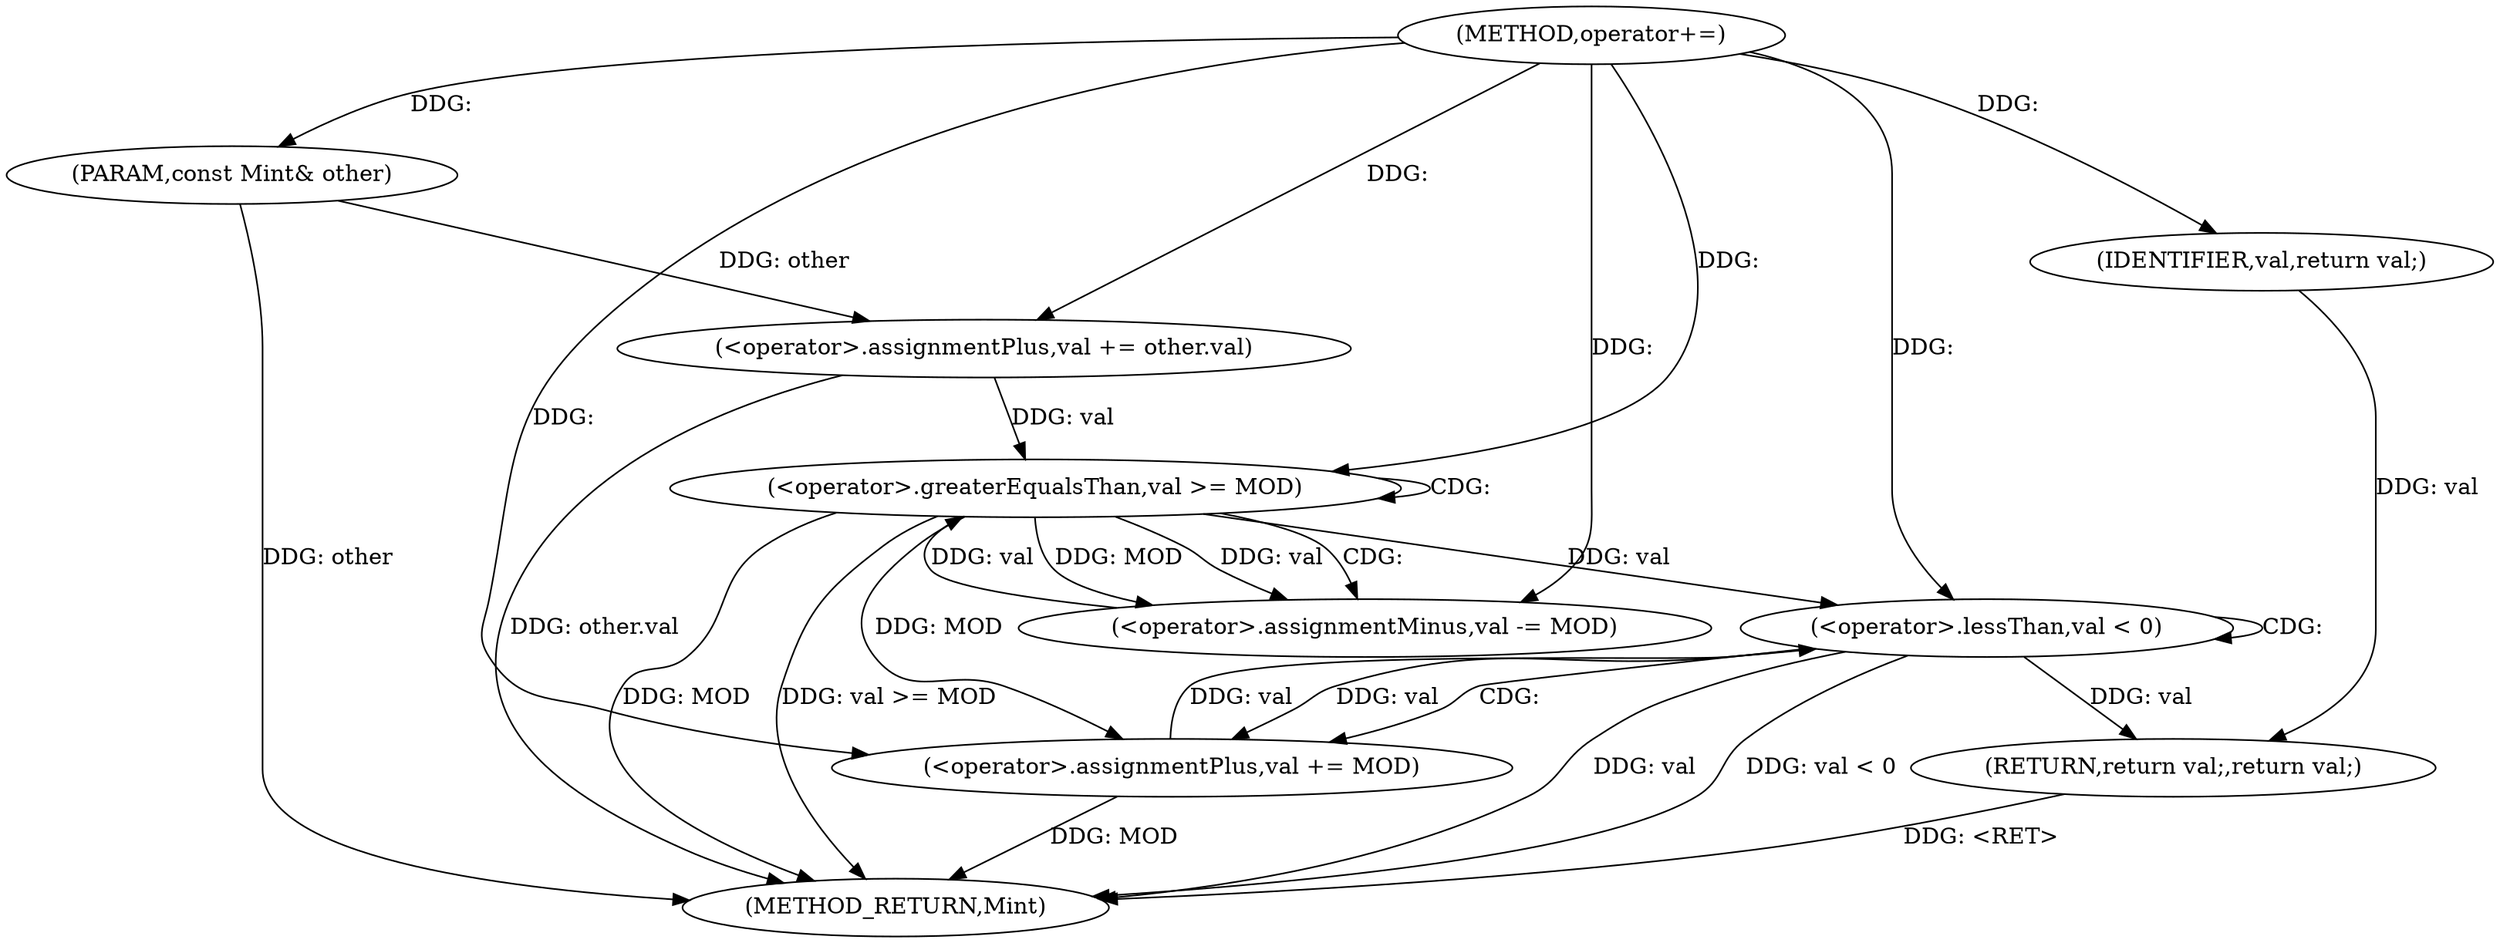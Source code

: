 digraph "operator+=" {  
"1000491" [label = "(METHOD,operator+=)" ]
"1000515" [label = "(METHOD_RETURN,Mint)" ]
"1000492" [label = "(PARAM,const Mint& other)" ]
"1000494" [label = "(<operator>.assignmentPlus,val += other.val)" ]
"1000513" [label = "(RETURN,return val;,return val;)" ]
"1000500" [label = "(<operator>.greaterEqualsThan,val >= MOD)" ]
"1000503" [label = "(<operator>.assignmentMinus,val -= MOD)" ]
"1000507" [label = "(<operator>.lessThan,val < 0)" ]
"1000510" [label = "(<operator>.assignmentPlus,val += MOD)" ]
"1000514" [label = "(IDENTIFIER,val,return val;)" ]
  "1000492" -> "1000515"  [ label = "DDG: other"] 
  "1000494" -> "1000515"  [ label = "DDG: other.val"] 
  "1000500" -> "1000515"  [ label = "DDG: MOD"] 
  "1000500" -> "1000515"  [ label = "DDG: val >= MOD"] 
  "1000507" -> "1000515"  [ label = "DDG: val"] 
  "1000507" -> "1000515"  [ label = "DDG: val < 0"] 
  "1000510" -> "1000515"  [ label = "DDG: MOD"] 
  "1000513" -> "1000515"  [ label = "DDG: <RET>"] 
  "1000491" -> "1000492"  [ label = "DDG: "] 
  "1000492" -> "1000494"  [ label = "DDG: other"] 
  "1000514" -> "1000513"  [ label = "DDG: val"] 
  "1000507" -> "1000513"  [ label = "DDG: val"] 
  "1000491" -> "1000494"  [ label = "DDG: "] 
  "1000500" -> "1000503"  [ label = "DDG: MOD"] 
  "1000491" -> "1000503"  [ label = "DDG: "] 
  "1000500" -> "1000510"  [ label = "DDG: MOD"] 
  "1000491" -> "1000510"  [ label = "DDG: "] 
  "1000491" -> "1000514"  [ label = "DDG: "] 
  "1000494" -> "1000500"  [ label = "DDG: val"] 
  "1000503" -> "1000500"  [ label = "DDG: val"] 
  "1000491" -> "1000500"  [ label = "DDG: "] 
  "1000500" -> "1000503"  [ label = "DDG: val"] 
  "1000500" -> "1000507"  [ label = "DDG: val"] 
  "1000510" -> "1000507"  [ label = "DDG: val"] 
  "1000491" -> "1000507"  [ label = "DDG: "] 
  "1000507" -> "1000510"  [ label = "DDG: val"] 
  "1000500" -> "1000503"  [ label = "CDG: "] 
  "1000500" -> "1000500"  [ label = "CDG: "] 
  "1000507" -> "1000510"  [ label = "CDG: "] 
  "1000507" -> "1000507"  [ label = "CDG: "] 
}
